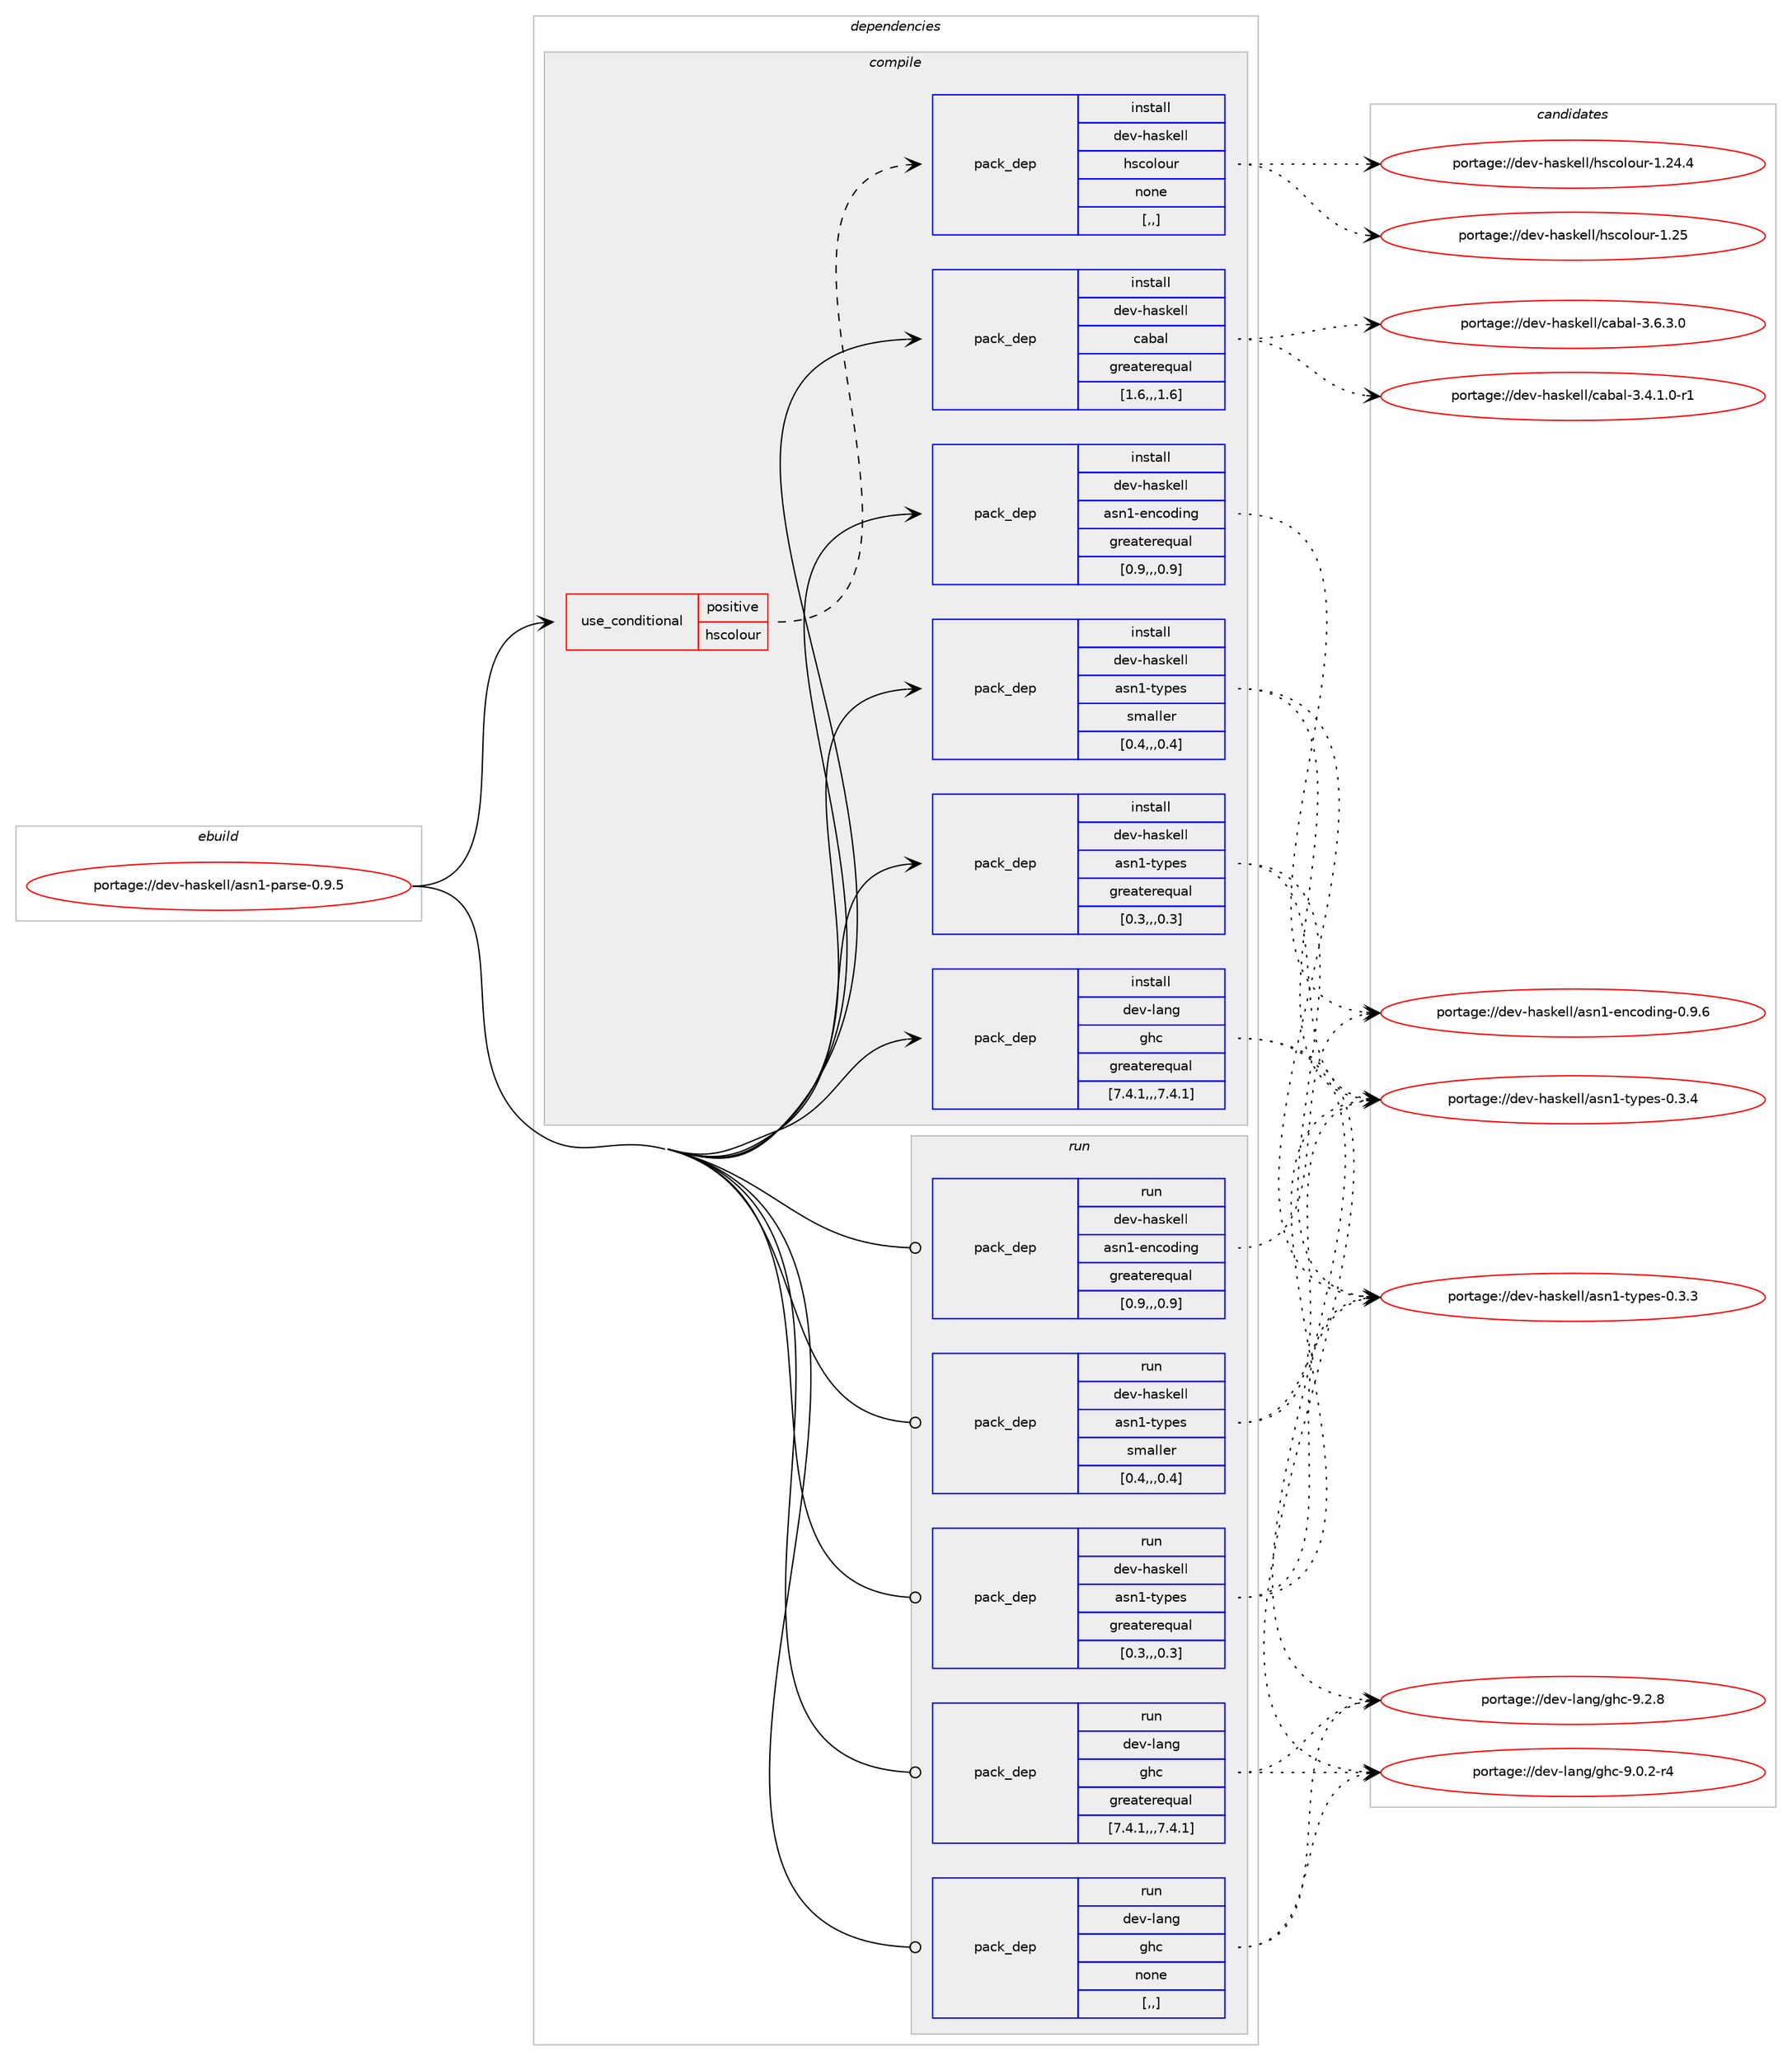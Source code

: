 digraph prolog {

# *************
# Graph options
# *************

newrank=true;
concentrate=true;
compound=true;
graph [rankdir=LR,fontname=Helvetica,fontsize=10,ranksep=1.5];#, ranksep=2.5, nodesep=0.2];
edge  [arrowhead=vee];
node  [fontname=Helvetica,fontsize=10];

# **********
# The ebuild
# **********

subgraph cluster_leftcol {
color=gray;
label=<<i>ebuild</i>>;
id [label="portage://dev-haskell/asn1-parse-0.9.5", color=red, width=4, href="../dev-haskell/asn1-parse-0.9.5.svg"];
}

# ****************
# The dependencies
# ****************

subgraph cluster_midcol {
color=gray;
label=<<i>dependencies</i>>;
subgraph cluster_compile {
fillcolor="#eeeeee";
style=filled;
label=<<i>compile</i>>;
subgraph cond20064 {
dependency76813 [label=<<TABLE BORDER="0" CELLBORDER="1" CELLSPACING="0" CELLPADDING="4"><TR><TD ROWSPAN="3" CELLPADDING="10">use_conditional</TD></TR><TR><TD>positive</TD></TR><TR><TD>hscolour</TD></TR></TABLE>>, shape=none, color=red];
subgraph pack55789 {
dependency76814 [label=<<TABLE BORDER="0" CELLBORDER="1" CELLSPACING="0" CELLPADDING="4" WIDTH="220"><TR><TD ROWSPAN="6" CELLPADDING="30">pack_dep</TD></TR><TR><TD WIDTH="110">install</TD></TR><TR><TD>dev-haskell</TD></TR><TR><TD>hscolour</TD></TR><TR><TD>none</TD></TR><TR><TD>[,,]</TD></TR></TABLE>>, shape=none, color=blue];
}
dependency76813:e -> dependency76814:w [weight=20,style="dashed",arrowhead="vee"];
}
id:e -> dependency76813:w [weight=20,style="solid",arrowhead="vee"];
subgraph pack55790 {
dependency76815 [label=<<TABLE BORDER="0" CELLBORDER="1" CELLSPACING="0" CELLPADDING="4" WIDTH="220"><TR><TD ROWSPAN="6" CELLPADDING="30">pack_dep</TD></TR><TR><TD WIDTH="110">install</TD></TR><TR><TD>dev-haskell</TD></TR><TR><TD>asn1-encoding</TD></TR><TR><TD>greaterequal</TD></TR><TR><TD>[0.9,,,0.9]</TD></TR></TABLE>>, shape=none, color=blue];
}
id:e -> dependency76815:w [weight=20,style="solid",arrowhead="vee"];
subgraph pack55791 {
dependency76816 [label=<<TABLE BORDER="0" CELLBORDER="1" CELLSPACING="0" CELLPADDING="4" WIDTH="220"><TR><TD ROWSPAN="6" CELLPADDING="30">pack_dep</TD></TR><TR><TD WIDTH="110">install</TD></TR><TR><TD>dev-haskell</TD></TR><TR><TD>asn1-types</TD></TR><TR><TD>greaterequal</TD></TR><TR><TD>[0.3,,,0.3]</TD></TR></TABLE>>, shape=none, color=blue];
}
id:e -> dependency76816:w [weight=20,style="solid",arrowhead="vee"];
subgraph pack55792 {
dependency76817 [label=<<TABLE BORDER="0" CELLBORDER="1" CELLSPACING="0" CELLPADDING="4" WIDTH="220"><TR><TD ROWSPAN="6" CELLPADDING="30">pack_dep</TD></TR><TR><TD WIDTH="110">install</TD></TR><TR><TD>dev-haskell</TD></TR><TR><TD>asn1-types</TD></TR><TR><TD>smaller</TD></TR><TR><TD>[0.4,,,0.4]</TD></TR></TABLE>>, shape=none, color=blue];
}
id:e -> dependency76817:w [weight=20,style="solid",arrowhead="vee"];
subgraph pack55793 {
dependency76818 [label=<<TABLE BORDER="0" CELLBORDER="1" CELLSPACING="0" CELLPADDING="4" WIDTH="220"><TR><TD ROWSPAN="6" CELLPADDING="30">pack_dep</TD></TR><TR><TD WIDTH="110">install</TD></TR><TR><TD>dev-haskell</TD></TR><TR><TD>cabal</TD></TR><TR><TD>greaterequal</TD></TR><TR><TD>[1.6,,,1.6]</TD></TR></TABLE>>, shape=none, color=blue];
}
id:e -> dependency76818:w [weight=20,style="solid",arrowhead="vee"];
subgraph pack55794 {
dependency76819 [label=<<TABLE BORDER="0" CELLBORDER="1" CELLSPACING="0" CELLPADDING="4" WIDTH="220"><TR><TD ROWSPAN="6" CELLPADDING="30">pack_dep</TD></TR><TR><TD WIDTH="110">install</TD></TR><TR><TD>dev-lang</TD></TR><TR><TD>ghc</TD></TR><TR><TD>greaterequal</TD></TR><TR><TD>[7.4.1,,,7.4.1]</TD></TR></TABLE>>, shape=none, color=blue];
}
id:e -> dependency76819:w [weight=20,style="solid",arrowhead="vee"];
}
subgraph cluster_compileandrun {
fillcolor="#eeeeee";
style=filled;
label=<<i>compile and run</i>>;
}
subgraph cluster_run {
fillcolor="#eeeeee";
style=filled;
label=<<i>run</i>>;
subgraph pack55795 {
dependency76820 [label=<<TABLE BORDER="0" CELLBORDER="1" CELLSPACING="0" CELLPADDING="4" WIDTH="220"><TR><TD ROWSPAN="6" CELLPADDING="30">pack_dep</TD></TR><TR><TD WIDTH="110">run</TD></TR><TR><TD>dev-haskell</TD></TR><TR><TD>asn1-encoding</TD></TR><TR><TD>greaterequal</TD></TR><TR><TD>[0.9,,,0.9]</TD></TR></TABLE>>, shape=none, color=blue];
}
id:e -> dependency76820:w [weight=20,style="solid",arrowhead="odot"];
subgraph pack55796 {
dependency76821 [label=<<TABLE BORDER="0" CELLBORDER="1" CELLSPACING="0" CELLPADDING="4" WIDTH="220"><TR><TD ROWSPAN="6" CELLPADDING="30">pack_dep</TD></TR><TR><TD WIDTH="110">run</TD></TR><TR><TD>dev-haskell</TD></TR><TR><TD>asn1-types</TD></TR><TR><TD>greaterequal</TD></TR><TR><TD>[0.3,,,0.3]</TD></TR></TABLE>>, shape=none, color=blue];
}
id:e -> dependency76821:w [weight=20,style="solid",arrowhead="odot"];
subgraph pack55797 {
dependency76822 [label=<<TABLE BORDER="0" CELLBORDER="1" CELLSPACING="0" CELLPADDING="4" WIDTH="220"><TR><TD ROWSPAN="6" CELLPADDING="30">pack_dep</TD></TR><TR><TD WIDTH="110">run</TD></TR><TR><TD>dev-haskell</TD></TR><TR><TD>asn1-types</TD></TR><TR><TD>smaller</TD></TR><TR><TD>[0.4,,,0.4]</TD></TR></TABLE>>, shape=none, color=blue];
}
id:e -> dependency76822:w [weight=20,style="solid",arrowhead="odot"];
subgraph pack55798 {
dependency76823 [label=<<TABLE BORDER="0" CELLBORDER="1" CELLSPACING="0" CELLPADDING="4" WIDTH="220"><TR><TD ROWSPAN="6" CELLPADDING="30">pack_dep</TD></TR><TR><TD WIDTH="110">run</TD></TR><TR><TD>dev-lang</TD></TR><TR><TD>ghc</TD></TR><TR><TD>greaterequal</TD></TR><TR><TD>[7.4.1,,,7.4.1]</TD></TR></TABLE>>, shape=none, color=blue];
}
id:e -> dependency76823:w [weight=20,style="solid",arrowhead="odot"];
subgraph pack55799 {
dependency76824 [label=<<TABLE BORDER="0" CELLBORDER="1" CELLSPACING="0" CELLPADDING="4" WIDTH="220"><TR><TD ROWSPAN="6" CELLPADDING="30">pack_dep</TD></TR><TR><TD WIDTH="110">run</TD></TR><TR><TD>dev-lang</TD></TR><TR><TD>ghc</TD></TR><TR><TD>none</TD></TR><TR><TD>[,,]</TD></TR></TABLE>>, shape=none, color=blue];
}
id:e -> dependency76824:w [weight=20,style="solid",arrowhead="odot"];
}
}

# **************
# The candidates
# **************

subgraph cluster_choices {
rank=same;
color=gray;
label=<<i>candidates</i>>;

subgraph choice55789 {
color=black;
nodesep=1;
choice100101118451049711510710110810847104115991111081111171144549465053 [label="portage://dev-haskell/hscolour-1.25", color=red, width=4,href="../dev-haskell/hscolour-1.25.svg"];
choice1001011184510497115107101108108471041159911110811111711445494650524652 [label="portage://dev-haskell/hscolour-1.24.4", color=red, width=4,href="../dev-haskell/hscolour-1.24.4.svg"];
dependency76814:e -> choice100101118451049711510710110810847104115991111081111171144549465053:w [style=dotted,weight="100"];
dependency76814:e -> choice1001011184510497115107101108108471041159911110811111711445494650524652:w [style=dotted,weight="100"];
}
subgraph choice55790 {
color=black;
nodesep=1;
choice10010111845104971151071011081084797115110494510111099111100105110103454846574654 [label="portage://dev-haskell/asn1-encoding-0.9.6", color=red, width=4,href="../dev-haskell/asn1-encoding-0.9.6.svg"];
dependency76815:e -> choice10010111845104971151071011081084797115110494510111099111100105110103454846574654:w [style=dotted,weight="100"];
}
subgraph choice55791 {
color=black;
nodesep=1;
choice100101118451049711510710110810847971151104945116121112101115454846514652 [label="portage://dev-haskell/asn1-types-0.3.4", color=red, width=4,href="../dev-haskell/asn1-types-0.3.4.svg"];
choice100101118451049711510710110810847971151104945116121112101115454846514651 [label="portage://dev-haskell/asn1-types-0.3.3", color=red, width=4,href="../dev-haskell/asn1-types-0.3.3.svg"];
dependency76816:e -> choice100101118451049711510710110810847971151104945116121112101115454846514652:w [style=dotted,weight="100"];
dependency76816:e -> choice100101118451049711510710110810847971151104945116121112101115454846514651:w [style=dotted,weight="100"];
}
subgraph choice55792 {
color=black;
nodesep=1;
choice100101118451049711510710110810847971151104945116121112101115454846514652 [label="portage://dev-haskell/asn1-types-0.3.4", color=red, width=4,href="../dev-haskell/asn1-types-0.3.4.svg"];
choice100101118451049711510710110810847971151104945116121112101115454846514651 [label="portage://dev-haskell/asn1-types-0.3.3", color=red, width=4,href="../dev-haskell/asn1-types-0.3.3.svg"];
dependency76817:e -> choice100101118451049711510710110810847971151104945116121112101115454846514652:w [style=dotted,weight="100"];
dependency76817:e -> choice100101118451049711510710110810847971151104945116121112101115454846514651:w [style=dotted,weight="100"];
}
subgraph choice55793 {
color=black;
nodesep=1;
choice100101118451049711510710110810847999798971084551465446514648 [label="portage://dev-haskell/cabal-3.6.3.0", color=red, width=4,href="../dev-haskell/cabal-3.6.3.0.svg"];
choice1001011184510497115107101108108479997989710845514652464946484511449 [label="portage://dev-haskell/cabal-3.4.1.0-r1", color=red, width=4,href="../dev-haskell/cabal-3.4.1.0-r1.svg"];
dependency76818:e -> choice100101118451049711510710110810847999798971084551465446514648:w [style=dotted,weight="100"];
dependency76818:e -> choice1001011184510497115107101108108479997989710845514652464946484511449:w [style=dotted,weight="100"];
}
subgraph choice55794 {
color=black;
nodesep=1;
choice10010111845108971101034710310499455746504656 [label="portage://dev-lang/ghc-9.2.8", color=red, width=4,href="../dev-lang/ghc-9.2.8.svg"];
choice100101118451089711010347103104994557464846504511452 [label="portage://dev-lang/ghc-9.0.2-r4", color=red, width=4,href="../dev-lang/ghc-9.0.2-r4.svg"];
dependency76819:e -> choice10010111845108971101034710310499455746504656:w [style=dotted,weight="100"];
dependency76819:e -> choice100101118451089711010347103104994557464846504511452:w [style=dotted,weight="100"];
}
subgraph choice55795 {
color=black;
nodesep=1;
choice10010111845104971151071011081084797115110494510111099111100105110103454846574654 [label="portage://dev-haskell/asn1-encoding-0.9.6", color=red, width=4,href="../dev-haskell/asn1-encoding-0.9.6.svg"];
dependency76820:e -> choice10010111845104971151071011081084797115110494510111099111100105110103454846574654:w [style=dotted,weight="100"];
}
subgraph choice55796 {
color=black;
nodesep=1;
choice100101118451049711510710110810847971151104945116121112101115454846514652 [label="portage://dev-haskell/asn1-types-0.3.4", color=red, width=4,href="../dev-haskell/asn1-types-0.3.4.svg"];
choice100101118451049711510710110810847971151104945116121112101115454846514651 [label="portage://dev-haskell/asn1-types-0.3.3", color=red, width=4,href="../dev-haskell/asn1-types-0.3.3.svg"];
dependency76821:e -> choice100101118451049711510710110810847971151104945116121112101115454846514652:w [style=dotted,weight="100"];
dependency76821:e -> choice100101118451049711510710110810847971151104945116121112101115454846514651:w [style=dotted,weight="100"];
}
subgraph choice55797 {
color=black;
nodesep=1;
choice100101118451049711510710110810847971151104945116121112101115454846514652 [label="portage://dev-haskell/asn1-types-0.3.4", color=red, width=4,href="../dev-haskell/asn1-types-0.3.4.svg"];
choice100101118451049711510710110810847971151104945116121112101115454846514651 [label="portage://dev-haskell/asn1-types-0.3.3", color=red, width=4,href="../dev-haskell/asn1-types-0.3.3.svg"];
dependency76822:e -> choice100101118451049711510710110810847971151104945116121112101115454846514652:w [style=dotted,weight="100"];
dependency76822:e -> choice100101118451049711510710110810847971151104945116121112101115454846514651:w [style=dotted,weight="100"];
}
subgraph choice55798 {
color=black;
nodesep=1;
choice10010111845108971101034710310499455746504656 [label="portage://dev-lang/ghc-9.2.8", color=red, width=4,href="../dev-lang/ghc-9.2.8.svg"];
choice100101118451089711010347103104994557464846504511452 [label="portage://dev-lang/ghc-9.0.2-r4", color=red, width=4,href="../dev-lang/ghc-9.0.2-r4.svg"];
dependency76823:e -> choice10010111845108971101034710310499455746504656:w [style=dotted,weight="100"];
dependency76823:e -> choice100101118451089711010347103104994557464846504511452:w [style=dotted,weight="100"];
}
subgraph choice55799 {
color=black;
nodesep=1;
choice10010111845108971101034710310499455746504656 [label="portage://dev-lang/ghc-9.2.8", color=red, width=4,href="../dev-lang/ghc-9.2.8.svg"];
choice100101118451089711010347103104994557464846504511452 [label="portage://dev-lang/ghc-9.0.2-r4", color=red, width=4,href="../dev-lang/ghc-9.0.2-r4.svg"];
dependency76824:e -> choice10010111845108971101034710310499455746504656:w [style=dotted,weight="100"];
dependency76824:e -> choice100101118451089711010347103104994557464846504511452:w [style=dotted,weight="100"];
}
}

}
